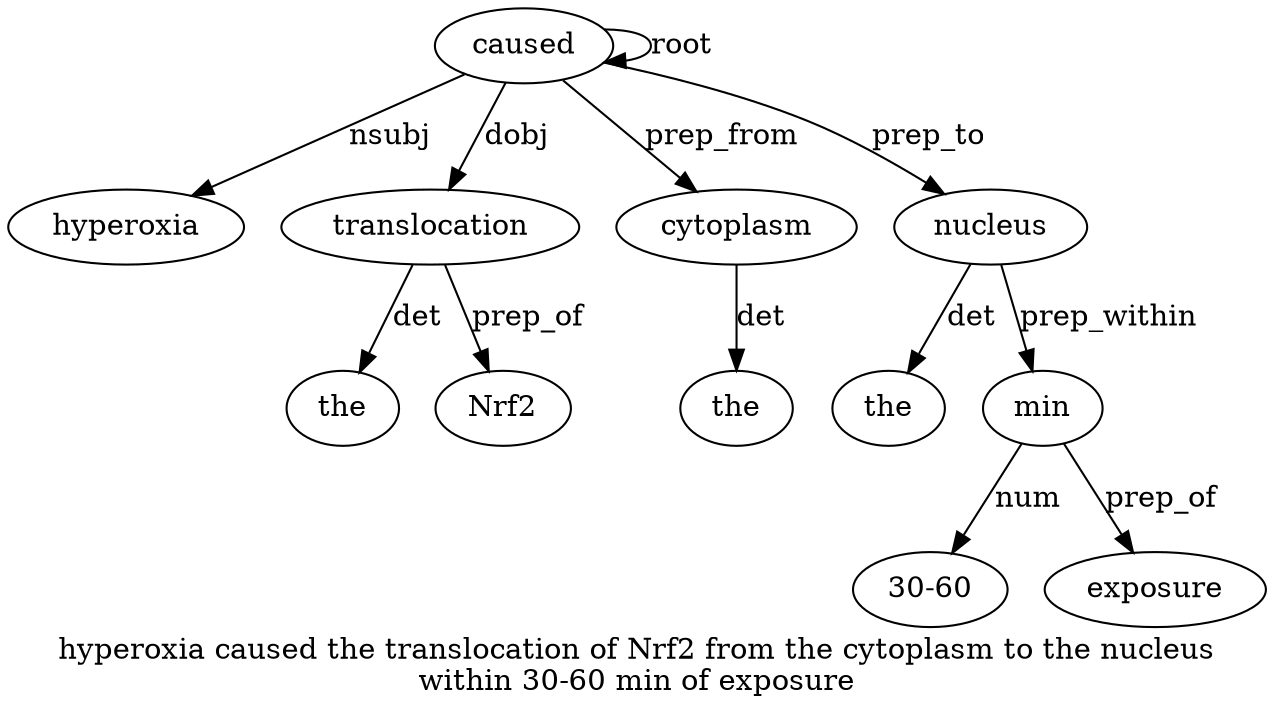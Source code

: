 digraph "hyperoxia caused the translocation of Nrf2 from the cytoplasm to the nucleus within 30-60 min of exposure" {
label="hyperoxia caused the translocation of Nrf2 from the cytoplasm to the nucleus
within 30-60 min of exposure";
caused2 [style=filled, fillcolor=white, label=caused];
hyperoxia1 [style=filled, fillcolor=white, label=hyperoxia];
caused2 -> hyperoxia1  [label=nsubj];
caused2 -> caused2  [label=root];
translocation4 [style=filled, fillcolor=white, label=translocation];
the3 [style=filled, fillcolor=white, label=the];
translocation4 -> the3  [label=det];
caused2 -> translocation4  [label=dobj];
Nrf26 [style=filled, fillcolor=white, label=Nrf2];
translocation4 -> Nrf26  [label=prep_of];
cytoplasm9 [style=filled, fillcolor=white, label=cytoplasm];
the8 [style=filled, fillcolor=white, label=the];
cytoplasm9 -> the8  [label=det];
caused2 -> cytoplasm9  [label=prep_from];
nucleus12 [style=filled, fillcolor=white, label=nucleus];
the11 [style=filled, fillcolor=white, label=the];
nucleus12 -> the11  [label=det];
caused2 -> nucleus12  [label=prep_to];
min15 [style=filled, fillcolor=white, label=min];
"30-6014" [style=filled, fillcolor=white, label="30-60"];
min15 -> "30-6014"  [label=num];
nucleus12 -> min15  [label=prep_within];
exposure17 [style=filled, fillcolor=white, label=exposure];
min15 -> exposure17  [label=prep_of];
}
